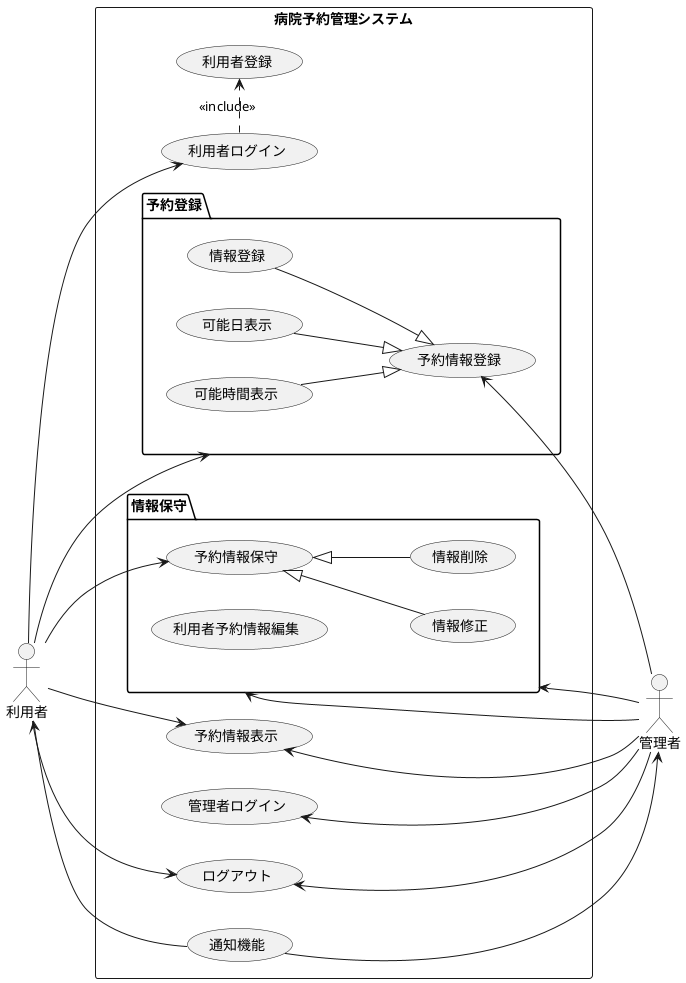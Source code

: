 @startuml ユースケース図
left to right direction
actor 利用者
actor 管理者
rectangle 病院予約管理システム {
    usecase 利用者登録
    usecase 利用者ログイン
    usecase 管理者ログイン
    usecase 予約情報表示 
    usecase ログアウト
    利用者ログイン .> 利用者登録 : <<include>>
        package 予約登録 {
            usecase 予約情報登録
            usecase 情報登録
            usecase 可能日表示
            usecase 可能時間表示
            情報登録 --|> 予約情報登録
            可能日表示 --|> 予約情報登録
            可能時間表示 --|> 予約情報登録
        }
        package 情報保守 {
            usecase 予約情報保守
            usecase 情報修正
            usecase 情報削除
            usecase 利用者予約情報編集
          予約情報保守 <|-- 情報修正 
           予約情報保守 <|-- 情報削除 
        }
        usecase 通知機能
    
        
    利用者 --> 利用者ログイン
    利用者 --> ログアウト
    利用者 -> 予約情報表示
    利用者 --> 予約登録
    利用者 --> 予約情報保守
    情報保守 <-- 管理者
    予約情報登録 <-- 管理者
    情報保守 <- 管理者 
    予約情報表示 <- 管理者
    管理者ログイン <- 管理者
    ログアウト <- 管理者
    通知機能 --> 利用者
    通知機能 --> 管理者
}

@endumll